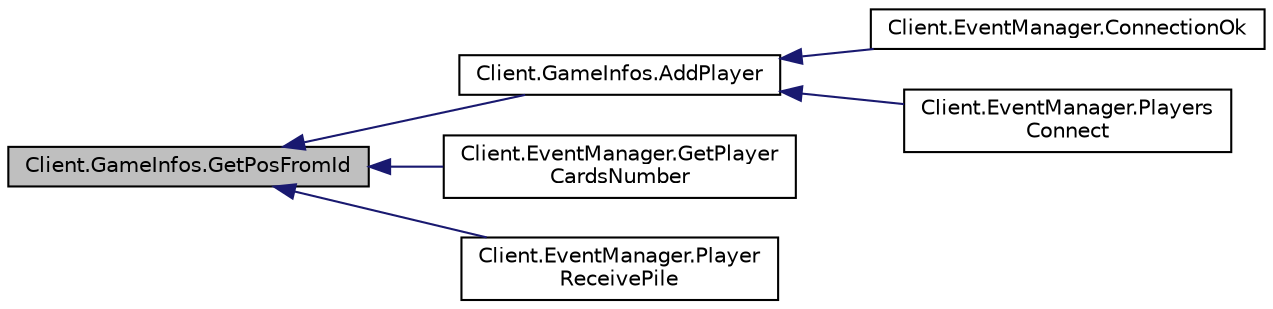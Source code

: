 digraph "Client.GameInfos.GetPosFromId"
{
  edge [fontname="Helvetica",fontsize="10",labelfontname="Helvetica",labelfontsize="10"];
  node [fontname="Helvetica",fontsize="10",shape=record];
  rankdir="LR";
  Node12 [label="Client.GameInfos.GetPosFromId",height=0.2,width=0.4,color="black", fillcolor="grey75", style="filled", fontcolor="black"];
  Node12 -> Node13 [dir="back",color="midnightblue",fontsize="10",style="solid"];
  Node13 [label="Client.GameInfos.AddPlayer",height=0.2,width=0.4,color="black", fillcolor="white", style="filled",URL="$class_client_1_1_game_infos.html#adea137b31b6477e2c64a083e8eab6fac"];
  Node13 -> Node14 [dir="back",color="midnightblue",fontsize="10",style="solid"];
  Node14 [label="Client.EventManager.ConnectionOk",height=0.2,width=0.4,color="black", fillcolor="white", style="filled",URL="$class_client_1_1_event_manager.html#a4fca9a8ae6010251ba07265e9f8572ac"];
  Node13 -> Node15 [dir="back",color="midnightblue",fontsize="10",style="solid"];
  Node15 [label="Client.EventManager.Players\lConnect",height=0.2,width=0.4,color="black", fillcolor="white", style="filled",URL="$class_client_1_1_event_manager.html#a8a67beed6389b1f6a1cab3742e7817ee"];
  Node12 -> Node16 [dir="back",color="midnightblue",fontsize="10",style="solid"];
  Node16 [label="Client.EventManager.GetPlayer\lCardsNumber",height=0.2,width=0.4,color="black", fillcolor="white", style="filled",URL="$class_client_1_1_event_manager.html#ab2bcf174789c716591233351bb28d1e7"];
  Node12 -> Node17 [dir="back",color="midnightblue",fontsize="10",style="solid"];
  Node17 [label="Client.EventManager.Player\lReceivePile",height=0.2,width=0.4,color="black", fillcolor="white", style="filled",URL="$class_client_1_1_event_manager.html#a5876b23f48255516cf2f00052682e178"];
}
